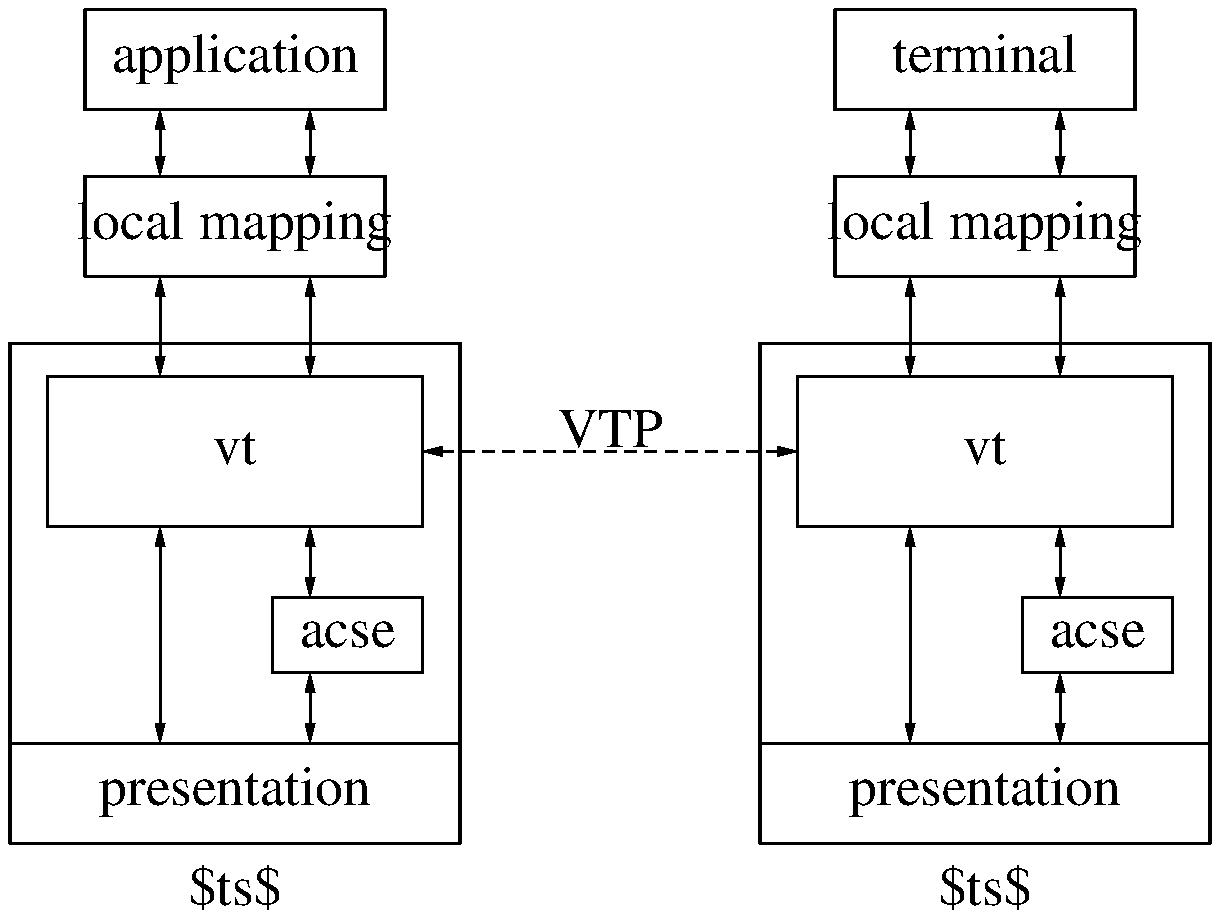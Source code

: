 .PS
.ps 20
## figure A-22

boxwid	= 2*boxwid

B0:	box "application"
B1:	box "local mapping" with .n at (B0.s.x,B0.s.y-boxht/1.5)
B2:	box with .n at (B1.s.x,B1.s.y-boxht/1.5) width 1.5*boxwid height 5*boxht
B3:	box "vt" \
	    with .n at (B2.n.x,B2.n.y-(boxht/3)) width 1.25*boxwid height 1.5*boxht
B4:	box "presentation" with .sw at B2.sw width 1.5*boxwid
B5:	box "acse" with .e at (B3.e.x,B3.se.y-(B3.se.y-B4.nw.y)/2) \
	    width .5*boxwid height .75*boxht
B6:	box invis "$\ldots$" with .nw at B2.sw width 1.5*boxwid
##
L1:	line <-> from (B1.sw.x-(B1.sw.x-B1.s.x)/2,B1.s.y) \
	          to (B1.sw.x-(B1.sw.x-B1.s.x)/2,B3.n.y)
L2:	line <-> from (B1.se.x-(B1.se.x-B1.s.x)/2,B1.s.y) \
	          to (B1.se.x-(B1.se.x-B1.s.x)/2,B3.n.y)
L3:	line <-> from (B1.sw.x-(B1.sw.x-B1.s.x)/2,B3.s.y) \
	          to (B1.sw.x-(B1.sw.x-B1.s.x)/2,B4.n.y)
L4:	line <-> from (B1.se.x-(B1.se.x-B1.s.x)/2,B3.s.y) \
	          to (B1.se.x-(B1.se.x-B1.s.x)/2,B5.n.y)
L5:	line <-> from (B1.se.x-(B1.se.x-B1.s.x)/2,B5.s.y) \
	          to (B1.se.x-(B1.se.x-B1.s.x)/2,B4.n.y)
L6:	line <-> from (B1.sw.x-(B1.sw.x-B1.s.x)/2,B0.s.y) \
	          to (B1.sw.x-(B1.sw.x-B1.s.x)/2,B1.n.y)
L7:	line <-> from (B1.se.x-(B1.se.x-B1.s.x)/2,B0.s.y) \
	          to (B1.se.x-(B1.se.x-B1.s.x)/2,B1.n.y)
##
B10:	box "terminal" with .nw at (B0.ne.x+(B2.ne.x-B2.nw.x),B0.nw.y)
B11:	box "local mapping" with .n at (B10.s.x,B10.s.y-boxht/1.5)
B12:	box with .n at (B11.s.x,B11.s.y-boxht/1.5) width 1.5*boxwid height 5*boxht
B13:	box "vt" \
	    with .n at (B12.n.x,B12.n.y-(boxht/3)) width 1.25*boxwid height 1.5*boxht
B14:	box "presentation" with .sw at B12.sw width 1.5*boxwid
B15:	box "acse" with .e at (B13.e.x,B13.se.y-(B13.se.y-B14.nw.y)/2) \
	    width .5*boxwid height .75*boxht
B16:	box invis "$\ldots$" with .nw at B12.sw width 1.5*boxwid
##
L11:	line <-> from (B11.sw.x-(B11.sw.x-B11.s.x)/2,B11.s.y) \
	          to (B11.sw.x-(B11.sw.x-B11.s.x)/2,B13.n.y)
L12:	line <-> from (B11.se.x-(B11.se.x-B11.s.x)/2,B11.s.y) \
	          to (B11.se.x-(B11.se.x-B11.s.x)/2,B13.n.y)
L13:	line <-> from (B11.sw.x-(B11.sw.x-B11.s.x)/2,B13.s.y) \
	          to (B11.sw.x-(B11.sw.x-B11.s.x)/2,B14.n.y)
L14:	line <-> from (B11.se.x-(B11.se.x-B11.s.x)/2,B13.s.y) \
	          to (B11.se.x-(B11.se.x-B11.s.x)/2,B15.n.y)
L15:	line <-> from (B11.se.x-(B11.se.x-B11.s.x)/2,B15.s.y) \
	          to (B11.se.x-(B11.se.x-B11.s.x)/2,B14.n.y)
L16:	line <-> from (B11.sw.x-(B11.sw.x-B11.s.x)/2,B10.s.y) \
	          to (B11.sw.x-(B11.sw.x-B11.s.x)/2,B11.n.y)
L17:	line <-> from (B11.se.x-(B11.se.x-B11.s.x)/2,B10.s.y) \
	          to (B11.se.x-(B11.se.x-B11.s.x)/2,B11.n.y)
##
L20:	line <-> dashed from B3.e to B13.w "VTP" ""
##
.PE
